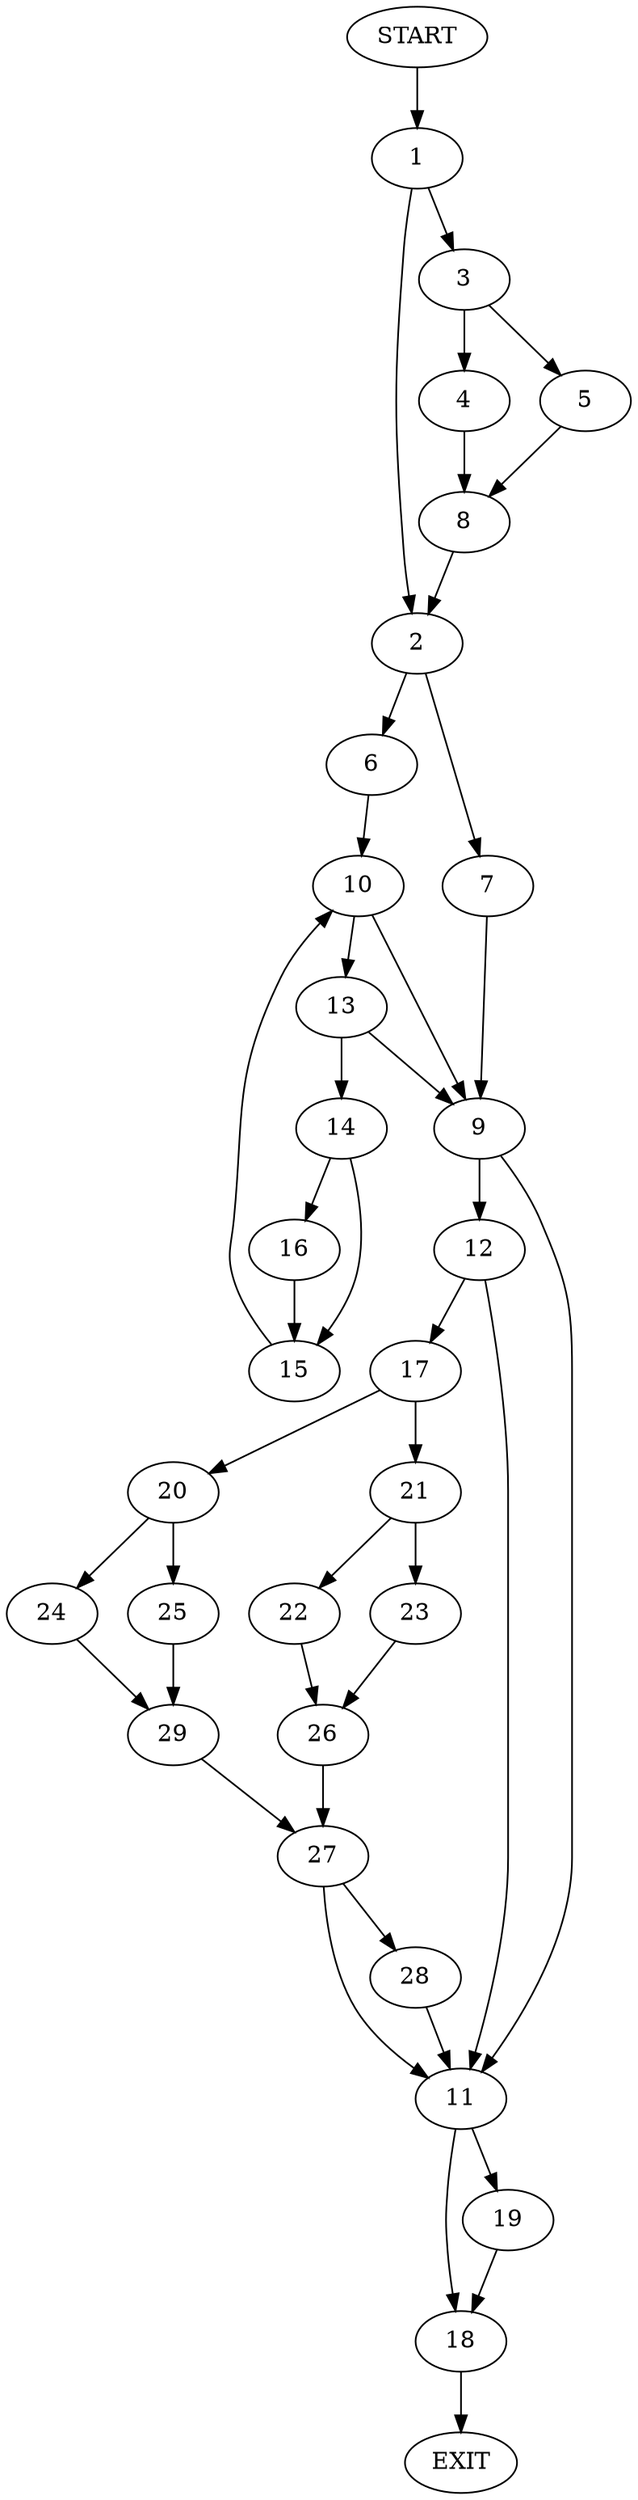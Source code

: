 digraph {
0 [label="START"]
30 [label="EXIT"]
0 -> 1
1 -> 2
1 -> 3
3 -> 4
3 -> 5
2 -> 6
2 -> 7
4 -> 8
5 -> 8
8 -> 2
7 -> 9
6 -> 10
9 -> 11
9 -> 12
10 -> 9
10 -> 13
13 -> 9
13 -> 14
14 -> 15
14 -> 16
16 -> 15
15 -> 10
12 -> 17
12 -> 11
11 -> 18
11 -> 19
17 -> 20
17 -> 21
21 -> 22
21 -> 23
20 -> 24
20 -> 25
23 -> 26
22 -> 26
26 -> 27
27 -> 11
27 -> 28
25 -> 29
24 -> 29
29 -> 27
28 -> 11
18 -> 30
19 -> 18
}
